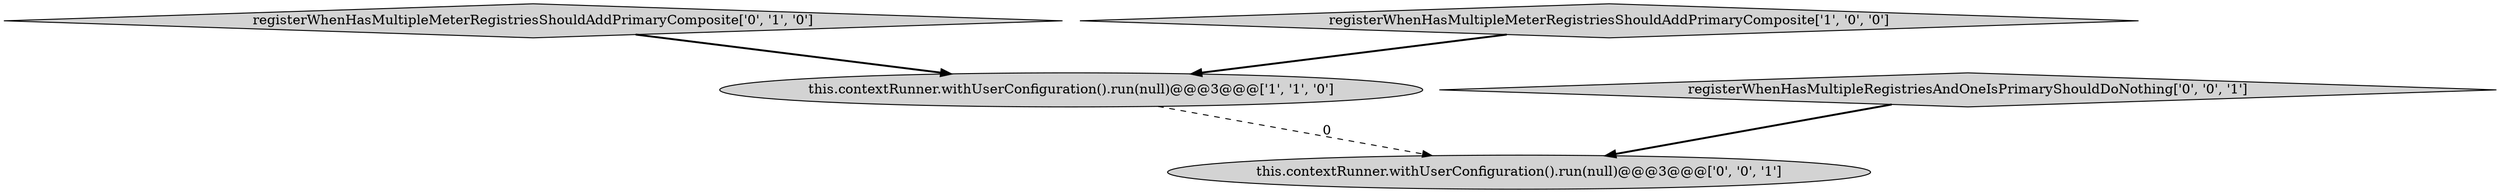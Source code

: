 digraph {
4 [style = filled, label = "this.contextRunner.withUserConfiguration().run(null)@@@3@@@['0', '0', '1']", fillcolor = lightgray, shape = ellipse image = "AAA0AAABBB3BBB"];
2 [style = filled, label = "registerWhenHasMultipleMeterRegistriesShouldAddPrimaryComposite['0', '1', '0']", fillcolor = lightgray, shape = diamond image = "AAA0AAABBB2BBB"];
1 [style = filled, label = "registerWhenHasMultipleMeterRegistriesShouldAddPrimaryComposite['1', '0', '0']", fillcolor = lightgray, shape = diamond image = "AAA0AAABBB1BBB"];
0 [style = filled, label = "this.contextRunner.withUserConfiguration().run(null)@@@3@@@['1', '1', '0']", fillcolor = lightgray, shape = ellipse image = "AAA0AAABBB1BBB"];
3 [style = filled, label = "registerWhenHasMultipleRegistriesAndOneIsPrimaryShouldDoNothing['0', '0', '1']", fillcolor = lightgray, shape = diamond image = "AAA0AAABBB3BBB"];
2->0 [style = bold, label=""];
1->0 [style = bold, label=""];
3->4 [style = bold, label=""];
0->4 [style = dashed, label="0"];
}
